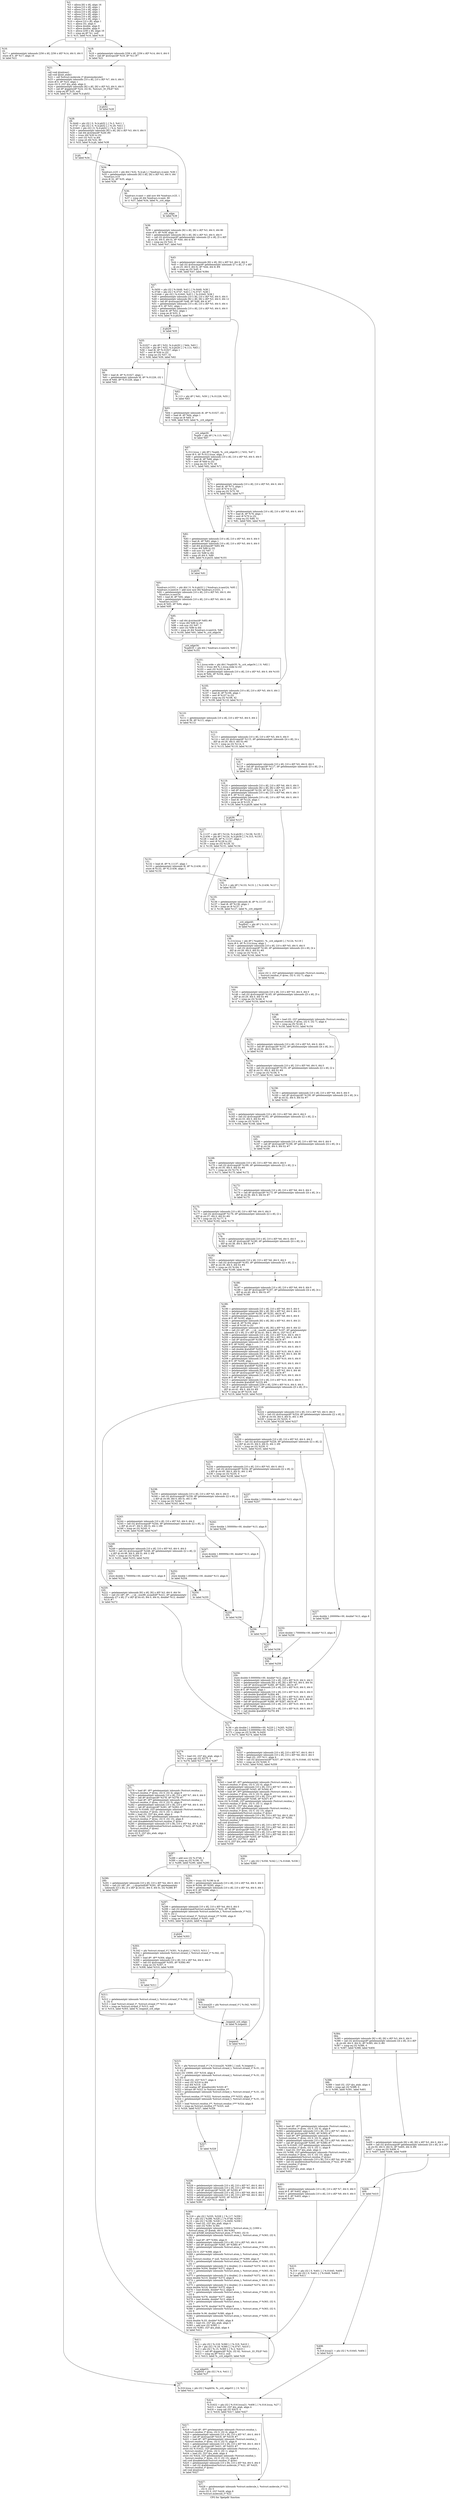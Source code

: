 digraph "CFG for 'fgetpdb' function" {
	label="CFG for 'fgetpdb' function";

	Node0x14af750 [shape=record,label="{%2:\l  %3 = alloca [82 x i8], align 16\l  %4 = alloca [10 x i8], align 1\l  %5 = alloca [10 x i8], align 1\l  %6 = alloca [10 x i8], align 1\l  %7 = alloca [10 x i8], align 1\l  %8 = alloca [10 x i8], align 1\l  %9 = alloca [10 x i8], align 1\l  %10 = alloca [10 x i8], align 1\l  %11 = alloca i32, align 4\l  %12 = alloca double, align 8\l  %13 = alloca double, align 8\l  %14 = alloca [256 x i8], align 16\l  %15 = icmp eq i8* %1, null\l  br i1 %15, label %16, label %18\l|{<s0>T|<s1>F}}"];
	Node0x14af750:s0 -> Node0x14af7d0;
	Node0x14af750:s1 -> Node0x14b98f0;
	Node0x14af7d0 [shape=record,label="{%16:\l16:                                               \l  %17 = getelementptr inbounds [256 x i8], [256 x i8]* %14, i64 0, i64 0\l  store i8 0, i8* %17, align 16\l  br label %21\l}"];
	Node0x14af7d0 -> Node0x14b9af0;
	Node0x14b98f0 [shape=record,label="{%18:\l18:                                               \l  %19 = getelementptr inbounds [256 x i8], [256 x i8]* %14, i64 0, i64 0\l  %20 = call i8* @strcpy(i8* %19, i8* %1) #7\l  br label %21\l}"];
	Node0x14b98f0 -> Node0x14b9af0;
	Node0x14b9af0 [shape=record,label="{%21:\l21:                                               \l  call void @initres()\l  call void @init_atab()\l  %22 = call %struct.molecule_t* @newmolecule()\l  %23 = getelementptr inbounds [10 x i8], [10 x i8]* %7, i64 0, i64 0\l  store i8 0, i8* %23, align 1\l  store i32 0, i32* @n_atab, align 4\l  %24 = getelementptr inbounds [82 x i8], [82 x i8]* %3, i64 0, i64 0\l  %25 = call i8* @ggets(i8* %24, i32 82, %struct._IO_FILE* %0)\l  %26 = icmp eq i8* %25, null\l  br i1 %26, label %27, label %.lr.ph52\l|{<s0>T|<s1>F}}"];
	Node0x14b9af0:s0 -> Node0x14afa50;
	Node0x14b9af0:s1 -> Node0x14afaa0;
	Node0x14afaa0 [shape=record,label="{.lr.ph52:                                         \l  br label %28\l}"];
	Node0x14afaa0 -> Node0x14afcf0;
	Node0x14afd40 [shape=record,label="{._crit_edge53:                                    \l  %split54 = phi i32 [ %.4, %411 ]\l  br label %27\l}"];
	Node0x14afd40 -> Node0x14afa50;
	Node0x14afa50 [shape=record,label="{%27:\l27:                                               \l  %.016.lcssa = phi i32 [ %split54, %._crit_edge53 ], [ 0, %21 ]\l  br label %414\l}"];
	Node0x14afa50 -> Node0x14b0070;
	Node0x14afcf0 [shape=record,label="{%28:\l28:                                               \l  %.0449 = phi i32 [ 0, %.lr.ph52 ], [ %.3, %411 ]\l  %.0747 = phi i32 [ 0, %.lr.ph52 ], [ %.29, %411 ]\l  %.01645 = phi i32 [ 0, %.lr.ph52 ], [ %.4, %411 ]\l  %29 = getelementptr inbounds [82 x i8], [82 x i8]* %3, i64 0, i64 0\l  %30 = call i64 @strlen(i8* %29) #8\l  %31 = trunc i64 %30 to i32\l  %32 = sext i32 %31 to i64\l  %33 = icmp slt i64 %32, 80\l  br i1 %33, label %.lr.ph, label %38\l|{<s0>T|<s1>F}}"];
	Node0x14afcf0:s0 -> Node0x14bc410;
	Node0x14afcf0:s1 -> Node0x14bc4c0;
	Node0x14bc410 [shape=record,label="{.lr.ph:                                           \l  br label %34\l}"];
	Node0x14bc410 -> Node0x14bc5a0;
	Node0x14bc5a0 [shape=record,label="{%34:\l34:                                               \l  %indvars.iv25 = phi i64 [ %32, %.lr.ph ], [ %indvars.iv.next, %36 ]\l  %35 = getelementptr inbounds [82 x i8], [82 x i8]* %3, i64 0, i64\l... %indvars.iv25\l  store i8 32, i8* %35, align 1\l  br label %36\l}"];
	Node0x14bc5a0 -> Node0x14bc6b0;
	Node0x14bc6b0 [shape=record,label="{%36:\l36:                                               \l  %indvars.iv.next = add nsw i64 %indvars.iv25, 1\l  %37 = icmp slt i64 %indvars.iv.next, 80\l  br i1 %37, label %34, label %._crit_edge\l|{<s0>T|<s1>F}}"];
	Node0x14bc6b0:s0 -> Node0x14bc5a0;
	Node0x14bc6b0:s1 -> Node0x14bca90;
	Node0x14bca90 [shape=record,label="{._crit_edge:                                      \l  br label %38\l}"];
	Node0x14bca90 -> Node0x14bc4c0;
	Node0x14bc4c0 [shape=record,label="{%38:\l38:                                               \l  %39 = getelementptr inbounds [82 x i8], [82 x i8]* %3, i64 0, i64 80\l  store i8 0, i8* %39, align 16\l  %40 = getelementptr inbounds [82 x i8], [82 x i8]* %3, i64 0, i64 0\l  %41 = call i32 @strncmp(i8* getelementptr inbounds ([5 x i8], [5 x i8]*\l... @.str.24, i64 0, i64 0), i8* %40, i64 4) #8\l  %42 = icmp eq i32 %41, 0\l  br i1 %42, label %47, label %43\l|{<s0>T|<s1>F}}"];
	Node0x14bc4c0:s0 -> Node0x14bd0d0;
	Node0x14bc4c0:s1 -> Node0x14bd120;
	Node0x14bd120 [shape=record,label="{%43:\l43:                                               \l  %44 = getelementptr inbounds [82 x i8], [82 x i8]* %3, i64 0, i64 0\l  %45 = call i32 @strncmp(i8* getelementptr inbounds ([7 x i8], [7 x i8]*\l... @.str.25, i64 0, i64 0), i8* %44, i64 6) #8\l  %46 = icmp eq i32 %45, 0\l  br i1 %46, label %47, label %384\l|{<s0>T|<s1>F}}"];
	Node0x14bd120:s0 -> Node0x14bd0d0;
	Node0x14bd120:s1 -> Node0x14bd530;
	Node0x14bd0d0 [shape=record,label="{%47:\l47:                                               \l  %.0450 = phi i32 [ %.0449, %43 ], [ %.0449, %38 ]\l  %.0748 = phi i32 [ %.0747, %43 ], [ %.0747, %38 ]\l  %.01646 = phi i32 [ %.01645, %43 ], [ %.01645, %38 ]\l  %48 = getelementptr inbounds [10 x i8], [10 x i8]* %5, i64 0, i64 0\l  %49 = getelementptr inbounds [82 x i8], [82 x i8]* %3, i64 0, i64 12\l  %50 = call i8* @strncpy(i8* %48, i8* %49, i64 4) #7\l  %51 = getelementptr inbounds [10 x i8], [10 x i8]* %5, i64 0, i64 4\l  store i8 0, i8* %51, align 1\l  %52 = getelementptr inbounds [10 x i8], [10 x i8]* %5, i64 0, i64 0\l  %53 = load i8, i8* %52, align 1\l  %54 = icmp ne i8 %53, 0\l  br i1 %54, label %.lr.ph29, label %67\l|{<s0>T|<s1>F}}"];
	Node0x14bd0d0:s0 -> Node0x14be000;
	Node0x14bd0d0:s1 -> Node0x14be0e0;
	Node0x14be000 [shape=record,label="{.lr.ph29:                                         \l  br label %55\l}"];
	Node0x14be000 -> Node0x14be1c0;
	Node0x14be1c0 [shape=record,label="{%55:\l55:                                               \l  %.01027 = phi i8* [ %52, %.lr.ph29 ], [ %64, %63 ]\l  %.01226 = phi i8* [ %52, %.lr.ph29 ], [ %.113, %63 ]\l  %56 = load i8, i8* %.01027, align 1\l  %57 = sext i8 %56 to i32\l  %58 = icmp ne i32 %57, 32\l  br i1 %58, label %59, label %62\l|{<s0>T|<s1>F}}"];
	Node0x14be1c0:s0 -> Node0x14be640;
	Node0x14be1c0:s1 -> Node0x14be6d0;
	Node0x14be640 [shape=record,label="{%59:\l59:                                               \l  %60 = load i8, i8* %.01027, align 1\l  %61 = getelementptr inbounds i8, i8* %.01226, i32 1\l  store i8 %60, i8* %.01226, align 1\l  br label %62\l}"];
	Node0x14be640 -> Node0x14be6d0;
	Node0x14be6d0 [shape=record,label="{%62:\l62:                                               \l  %.113 = phi i8* [ %61, %59 ], [ %.01226, %55 ]\l  br label %63\l}"];
	Node0x14be6d0 -> Node0x14be240;
	Node0x14be240 [shape=record,label="{%63:\l63:                                               \l  %64 = getelementptr inbounds i8, i8* %.01027, i32 1\l  %65 = load i8, i8* %64, align 1\l  %66 = icmp ne i8 %65, 0\l  br i1 %66, label %55, label %._crit_edge30\l|{<s0>T|<s1>F}}"];
	Node0x14be240:s0 -> Node0x14be1c0;
	Node0x14be240:s1 -> Node0x14beba0;
	Node0x14beba0 [shape=record,label="{._crit_edge30:                                    \l  %split = phi i8* [ %.113, %63 ]\l  br label %67\l}"];
	Node0x14beba0 -> Node0x14be0e0;
	Node0x14be0e0 [shape=record,label="{%67:\l67:                                               \l  %.012.lcssa = phi i8* [ %split, %._crit_edge30 ], [ %52, %47 ]\l  store i8 0, i8* %.012.lcssa, align 1\l  %68 = getelementptr inbounds [10 x i8], [10 x i8]* %5, i64 0, i64 0\l  %69 = load i8, i8* %68, align 1\l  %70 = sext i8 %69 to i32\l  %71 = icmp eq i32 %70, 49\l  br i1 %71, label %82, label %72\l|{<s0>T|<s1>F}}"];
	Node0x14be0e0:s0 -> Node0x14bf0a0;
	Node0x14be0e0:s1 -> Node0x14bf0f0;
	Node0x14bf0f0 [shape=record,label="{%72:\l72:                                               \l  %73 = getelementptr inbounds [10 x i8], [10 x i8]* %5, i64 0, i64 0\l  %74 = load i8, i8* %73, align 1\l  %75 = sext i8 %74 to i32\l  %76 = icmp eq i32 %75, 50\l  br i1 %76, label %82, label %77\l|{<s0>T|<s1>F}}"];
	Node0x14bf0f0:s0 -> Node0x14bf0a0;
	Node0x14bf0f0:s1 -> Node0x14bf3d0;
	Node0x14bf3d0 [shape=record,label="{%77:\l77:                                               \l  %78 = getelementptr inbounds [10 x i8], [10 x i8]* %5, i64 0, i64 0\l  %79 = load i8, i8* %78, align 1\l  %80 = sext i8 %79 to i32\l  %81 = icmp eq i32 %80, 51\l  br i1 %81, label %82, label %105\l|{<s0>T|<s1>F}}"];
	Node0x14bf3d0:s0 -> Node0x14bf0a0;
	Node0x14bf3d0:s1 -> Node0x14bf6b0;
	Node0x14bf0a0 [shape=record,label="{%82:\l82:                                               \l  %83 = getelementptr inbounds [10 x i8], [10 x i8]* %5, i64 0, i64 0\l  %84 = load i8, i8* %83, align 1\l  %85 = getelementptr inbounds [10 x i8], [10 x i8]* %5, i64 0, i64 0\l  %86 = call i64 @strlen(i8* %85) #8\l  %87 = trunc i64 %86 to i32\l  %88 = sub nsw i32 %87, 1\l  %89 = sext i32 %88 to i64\l  %90 = icmp slt i64 0, %89\l  br i1 %90, label %.lr.ph33, label %101\l|{<s0>T|<s1>F}}"];
	Node0x14bf0a0:s0 -> Node0x14bfbe0;
	Node0x14bf0a0:s1 -> Node0x14bfcc0;
	Node0x14bfbe0 [shape=record,label="{.lr.ph33:                                         \l  br label %91\l}"];
	Node0x14bfbe0 -> Node0x14bfda0;
	Node0x14bfda0 [shape=record,label="{%91:\l91:                                               \l  %indvars.iv2331 = phi i64 [ 0, %.lr.ph33 ], [ %indvars.iv.next24, %95 ]\l  %indvars.iv.next24 = add nuw nsw i64 %indvars.iv2331, 1\l  %92 = getelementptr inbounds [10 x i8], [10 x i8]* %5, i64 0, i64\l... %indvars.iv.next24\l  %93 = load i8, i8* %92, align 1\l  %94 = getelementptr inbounds [10 x i8], [10 x i8]* %5, i64 0, i64\l... %indvars.iv2331\l  store i8 %93, i8* %94, align 1\l  br label %95\l}"];
	Node0x14bfda0 -> Node0x14bfee0;
	Node0x14bfee0 [shape=record,label="{%95:\l95:                                               \l  %96 = call i64 @strlen(i8* %85) #8\l  %97 = trunc i64 %96 to i32\l  %98 = sub nsw i32 %97, 1\l  %99 = sext i32 %98 to i64\l  %100 = icmp slt i64 %indvars.iv.next24, %99\l  br i1 %100, label %91, label %._crit_edge34\l|{<s0>T|<s1>F}}"];
	Node0x14bfee0:s0 -> Node0x14bfda0;
	Node0x14bfee0:s1 -> Node0x14c0550;
	Node0x14c0550 [shape=record,label="{._crit_edge34:                                    \l  %split35 = phi i64 [ %indvars.iv.next24, %95 ]\l  br label %101\l}"];
	Node0x14c0550 -> Node0x14bfcc0;
	Node0x14bfcc0 [shape=record,label="{%101:\l101:                                              \l  %.1.lcssa.wide = phi i64 [ %split35, %._crit_edge34 ], [ 0, %82 ]\l  %102 = trunc i64 %.1.lcssa.wide to i32\l  %103 = sext i32 %102 to i64\l  %104 = getelementptr inbounds [10 x i8], [10 x i8]* %5, i64 0, i64 %103\l  store i8 %84, i8* %104, align 1\l  br label %105\l}"];
	Node0x14bfcc0 -> Node0x14bf6b0;
	Node0x14bf6b0 [shape=record,label="{%105:\l105:                                              \l  %106 = getelementptr inbounds [10 x i8], [10 x i8]* %5, i64 0, i64 2\l  %107 = load i8, i8* %106, align 1\l  %108 = sext i8 %107 to i32\l  %109 = icmp eq i32 %108, 42\l  br i1 %109, label %110, label %112\l|{<s0>T|<s1>F}}"];
	Node0x14bf6b0:s0 -> Node0x14c0f10;
	Node0x14bf6b0:s1 -> Node0x14c0f60;
	Node0x14c0f10 [shape=record,label="{%110:\l110:                                              \l  %111 = getelementptr inbounds [10 x i8], [10 x i8]* %5, i64 0, i64 2\l  store i8 39, i8* %111, align 1\l  br label %112\l}"];
	Node0x14c0f10 -> Node0x14c0f60;
	Node0x14c0f60 [shape=record,label="{%112:\l112:                                              \l  %113 = getelementptr inbounds [10 x i8], [10 x i8]* %5, i64 0, i64 0\l  %114 = call i32 @strcmp(i8* %113, i8* getelementptr inbounds ([4 x i8], [4 x\l... i8]* @.str.26, i64 0, i64 0)) #8\l  %115 = icmp ne i32 %114, 0\l  br i1 %115, label %119, label %116\l|{<s0>T|<s1>F}}"];
	Node0x14c0f60:s0 -> Node0x14c14d0;
	Node0x14c0f60:s1 -> Node0x14c1520;
	Node0x14c1520 [shape=record,label="{%116:\l116:                                              \l  %117 = getelementptr inbounds [10 x i8], [10 x i8]* %5, i64 0, i64 0\l  %118 = call i8* @strcpy(i8* %117, i8* getelementptr inbounds ([3 x i8], [3 x\l... i8]* @.str.27, i64 0, i64 0)) #7\l  br label %119\l}"];
	Node0x14c1520 -> Node0x14c14d0;
	Node0x14c14d0 [shape=record,label="{%119:\l119:                                              \l  %120 = getelementptr inbounds [10 x i8], [10 x i8]* %6, i64 0, i64 0\l  %121 = getelementptr inbounds [82 x i8], [82 x i8]* %3, i64 0, i64 17\l  %122 = call i8* @strncpy(i8* %120, i8* %121, i64 3) #7\l  %123 = getelementptr inbounds [10 x i8], [10 x i8]* %6, i64 0, i64 3\l  store i8 0, i8* %123, align 1\l  %124 = getelementptr inbounds [10 x i8], [10 x i8]* %6, i64 0, i64 0\l  %125 = load i8, i8* %124, align 1\l  %126 = icmp ne i8 %125, 0\l  br i1 %126, label %.lr.ph39, label %139\l|{<s0>T|<s1>F}}"];
	Node0x14c14d0:s0 -> Node0x14c1e10;
	Node0x14c14d0:s1 -> Node0x14c1ec0;
	Node0x14c1e10 [shape=record,label="{.lr.ph39:                                         \l  br label %127\l}"];
	Node0x14c1e10 -> Node0x14c1fa0;
	Node0x14c1fa0 [shape=record,label="{%127:\l127:                                              \l  %.11137 = phi i8* [ %124, %.lr.ph39 ], [ %136, %135 ]\l  %.21436 = phi i8* [ %124, %.lr.ph39 ], [ %.315, %135 ]\l  %128 = load i8, i8* %.11137, align 1\l  %129 = sext i8 %128 to i32\l  %130 = icmp ne i32 %129, 32\l  br i1 %130, label %131, label %134\l|{<s0>T|<s1>F}}"];
	Node0x14c1fa0:s0 -> Node0x14c2ba0;
	Node0x14c1fa0:s1 -> Node0x14c2bf0;
	Node0x14c2ba0 [shape=record,label="{%131:\l131:                                              \l  %132 = load i8, i8* %.11137, align 1\l  %133 = getelementptr inbounds i8, i8* %.21436, i32 1\l  store i8 %132, i8* %.21436, align 1\l  br label %134\l}"];
	Node0x14c2ba0 -> Node0x14c2bf0;
	Node0x14c2bf0 [shape=record,label="{%134:\l134:                                              \l  %.315 = phi i8* [ %133, %131 ], [ %.21436, %127 ]\l  br label %135\l}"];
	Node0x14c2bf0 -> Node0x14c2020;
	Node0x14c2020 [shape=record,label="{%135:\l135:                                              \l  %136 = getelementptr inbounds i8, i8* %.11137, i32 1\l  %137 = load i8, i8* %136, align 1\l  %138 = icmp ne i8 %137, 0\l  br i1 %138, label %127, label %._crit_edge40\l|{<s0>T|<s1>F}}"];
	Node0x14c2020:s0 -> Node0x14c1fa0;
	Node0x14c2020:s1 -> Node0x14c3080;
	Node0x14c3080 [shape=record,label="{._crit_edge40:                                    \l  %split41 = phi i8* [ %.315, %135 ]\l  br label %139\l}"];
	Node0x14c3080 -> Node0x14c1ec0;
	Node0x14c1ec0 [shape=record,label="{%139:\l139:                                              \l  %.214.lcssa = phi i8* [ %split41, %._crit_edge40 ], [ %124, %119 ]\l  store i8 0, i8* %.214.lcssa, align 1\l  %140 = getelementptr inbounds [10 x i8], [10 x i8]* %5, i64 0, i64 0\l  %141 = call i32 @strcmp(i8* %140, i8* getelementptr inbounds ([4 x i8], [4 x\l... i8]* @.str.28, i64 0, i64 0)) #8\l  %142 = icmp ne i32 %141, 0\l  br i1 %142, label %144, label %143\l|{<s0>T|<s1>F}}"];
	Node0x14c1ec0:s0 -> Node0x14c3660;
	Node0x14c1ec0:s1 -> Node0x14c36b0;
	Node0x14c36b0 [shape=record,label="{%143:\l143:                                              \l  store i32 2, i32* getelementptr inbounds (%struct.residue_t,\l... %struct.residue_t* @res, i32 0, i32 7), align 4\l  br label %144\l}"];
	Node0x14c36b0 -> Node0x14c3660;
	Node0x14c3660 [shape=record,label="{%144:\l144:                                              \l  %145 = getelementptr inbounds [10 x i8], [10 x i8]* %5, i64 0, i64 0\l  %146 = call i32 @strcmp(i8* %145, i8* getelementptr inbounds ([5 x i8], [5 x\l... i8]* @.str.29, i64 0, i64 0)) #8\l  %147 = icmp ne i32 %146, 0\l  br i1 %147, label %154, label %148\l|{<s0>T|<s1>F}}"];
	Node0x14c3660:s0 -> Node0x14c3bf0;
	Node0x14c3660:s1 -> Node0x14c3c40;
	Node0x14c3c40 [shape=record,label="{%148:\l148:                                              \l  %149 = load i32, i32* getelementptr inbounds (%struct.residue_t,\l... %struct.residue_t* @res, i32 0, i32 7), align 4\l  %150 = icmp eq i32 %149, 2\l  br i1 %150, label %151, label %154\l|{<s0>T|<s1>F}}"];
	Node0x14c3c40:s0 -> Node0x14c3df0;
	Node0x14c3c40:s1 -> Node0x14c3bf0;
	Node0x14c3df0 [shape=record,label="{%151:\l151:                                              \l  %152 = getelementptr inbounds [10 x i8], [10 x i8]* %5, i64 0, i64 0\l  %153 = call i8* @strcpy(i8* %152, i8* getelementptr inbounds ([4 x i8], [4 x\l... i8]* @.str.30, i64 0, i64 0)) #7\l  br label %154\l}"];
	Node0x14c3df0 -> Node0x14c3bf0;
	Node0x14c3bf0 [shape=record,label="{%154:\l154:                                              \l  %155 = getelementptr inbounds [10 x i8], [10 x i8]* %6, i64 0, i64 0\l  %156 = call i32 @strcmp(i8* %155, i8* getelementptr inbounds ([2 x i8], [2 x\l... i8]* @.str.31, i64 0, i64 0)) #8\l  %157 = icmp ne i32 %156, 0\l  br i1 %157, label %161, label %158\l|{<s0>T|<s1>F}}"];
	Node0x14c3bf0:s0 -> Node0x14c4400;
	Node0x14c3bf0:s1 -> Node0x14c4450;
	Node0x14c4450 [shape=record,label="{%158:\l158:                                              \l  %159 = getelementptr inbounds [10 x i8], [10 x i8]* %6, i64 0, i64 0\l  %160 = call i8* @strcpy(i8* %159, i8* getelementptr inbounds ([4 x i8], [4 x\l... i8]* @.str.32, i64 0, i64 0)) #7\l  br label %161\l}"];
	Node0x14c4450 -> Node0x14c4400;
	Node0x14c4400 [shape=record,label="{%161:\l161:                                              \l  %162 = getelementptr inbounds [10 x i8], [10 x i8]* %6, i64 0, i64 0\l  %163 = call i32 @strcmp(i8* %162, i8* getelementptr inbounds ([2 x i8], [2 x\l... i8]* @.str.33, i64 0, i64 0)) #8\l  %164 = icmp ne i32 %163, 0\l  br i1 %164, label %168, label %165\l|{<s0>T|<s1>F}}"];
	Node0x14c4400:s0 -> Node0x14c4a60;
	Node0x14c4400:s1 -> Node0x14c4ab0;
	Node0x14c4ab0 [shape=record,label="{%165:\l165:                                              \l  %166 = getelementptr inbounds [10 x i8], [10 x i8]* %6, i64 0, i64 0\l  %167 = call i8* @strcpy(i8* %166, i8* getelementptr inbounds ([4 x i8], [4 x\l... i8]* @.str.34, i64 0, i64 0)) #7\l  br label %168\l}"];
	Node0x14c4ab0 -> Node0x14c4a60;
	Node0x14c4a60 [shape=record,label="{%168:\l168:                                              \l  %169 = getelementptr inbounds [10 x i8], [10 x i8]* %6, i64 0, i64 0\l  %170 = call i32 @strcmp(i8* %169, i8* getelementptr inbounds ([2 x i8], [2 x\l... i8]* @.str.35, i64 0, i64 0)) #8\l  %171 = icmp ne i32 %170, 0\l  br i1 %171, label %175, label %172\l|{<s0>T|<s1>F}}"];
	Node0x14c4a60:s0 -> Node0x14c50c0;
	Node0x14c4a60:s1 -> Node0x14c5110;
	Node0x14c5110 [shape=record,label="{%172:\l172:                                              \l  %173 = getelementptr inbounds [10 x i8], [10 x i8]* %6, i64 0, i64 0\l  %174 = call i8* @strcpy(i8* %173, i8* getelementptr inbounds ([4 x i8], [4 x\l... i8]* @.str.36, i64 0, i64 0)) #7\l  br label %175\l}"];
	Node0x14c5110 -> Node0x14c50c0;
	Node0x14c50c0 [shape=record,label="{%175:\l175:                                              \l  %176 = getelementptr inbounds [10 x i8], [10 x i8]* %6, i64 0, i64 0\l  %177 = call i32 @strcmp(i8* %176, i8* getelementptr inbounds ([2 x i8], [2 x\l... i8]* @.str.37, i64 0, i64 0)) #8\l  %178 = icmp ne i32 %177, 0\l  br i1 %178, label %182, label %179\l|{<s0>T|<s1>F}}"];
	Node0x14c50c0:s0 -> Node0x14c5720;
	Node0x14c50c0:s1 -> Node0x14c5770;
	Node0x14c5770 [shape=record,label="{%179:\l179:                                              \l  %180 = getelementptr inbounds [10 x i8], [10 x i8]* %6, i64 0, i64 0\l  %181 = call i8* @strcpy(i8* %180, i8* getelementptr inbounds ([4 x i8], [4 x\l... i8]* @.str.38, i64 0, i64 0)) #7\l  br label %182\l}"];
	Node0x14c5770 -> Node0x14c5720;
	Node0x14c5720 [shape=record,label="{%182:\l182:                                              \l  %183 = getelementptr inbounds [10 x i8], [10 x i8]* %6, i64 0, i64 0\l  %184 = call i32 @strcmp(i8* %183, i8* getelementptr inbounds ([2 x i8], [2 x\l... i8]* @.str.39, i64 0, i64 0)) #8\l  %185 = icmp ne i32 %184, 0\l  br i1 %185, label %189, label %186\l|{<s0>T|<s1>F}}"];
	Node0x14c5720:s0 -> Node0x14c5d80;
	Node0x14c5720:s1 -> Node0x14c5dd0;
	Node0x14c5dd0 [shape=record,label="{%186:\l186:                                              \l  %187 = getelementptr inbounds [10 x i8], [10 x i8]* %6, i64 0, i64 0\l  %188 = call i8* @strcpy(i8* %187, i8* getelementptr inbounds ([4 x i8], [4 x\l... i8]* @.str.40, i64 0, i64 0)) #7\l  br label %189\l}"];
	Node0x14c5dd0 -> Node0x14c5d80;
	Node0x14c5d80 [shape=record,label="{%189:\l189:                                              \l  %190 = getelementptr inbounds [10 x i8], [10 x i8]* %8, i64 0, i64 0\l  %191 = getelementptr inbounds [82 x i8], [82 x i8]* %3, i64 0, i64 21\l  %192 = call i8* @strncpy(i8* %190, i8* %191, i64 6) #7\l  %193 = getelementptr inbounds [10 x i8], [10 x i8]* %8, i64 0, i64 6\l  store i8 0, i8* %193, align 1\l  %194 = getelementptr inbounds [82 x i8], [82 x i8]* %3, i64 0, i64 21\l  %195 = load i8, i8* %194, align 1\l  %196 = sext i8 %195 to i32\l  %197 = getelementptr inbounds [82 x i8], [82 x i8]* %3, i64 0, i64 22\l  %198 = call i32 (i8*, i8*, ...) @__isoc99_sscanf(i8* %197, i8* getelementptr\l... inbounds ([3 x i8], [3 x i8]* @.str.41, i64 0, i64 0), i32* %11) #7\l  %199 = getelementptr inbounds [10 x i8], [10 x i8]* %10, i64 0, i64 0\l  %200 = getelementptr inbounds [82 x i8], [82 x i8]* %3, i64 0, i64 30\l  %201 = call i8* @strncpy(i8* %199, i8* %200, i64 8) #7\l  %202 = getelementptr inbounds [10 x i8], [10 x i8]* %10, i64 0, i64 8\l  store i8 0, i8* %202, align 1\l  %203 = getelementptr inbounds [10 x i8], [10 x i8]* %10, i64 0, i64 0\l  %204 = call double @atof(i8* %203) #8\l  %205 = getelementptr inbounds [10 x i8], [10 x i8]* %10, i64 0, i64 0\l  %206 = getelementptr inbounds [82 x i8], [82 x i8]* %3, i64 0, i64 38\l  %207 = call i8* @strncpy(i8* %205, i8* %206, i64 8) #7\l  %208 = getelementptr inbounds [10 x i8], [10 x i8]* %10, i64 0, i64 8\l  store i8 0, i8* %208, align 1\l  %209 = getelementptr inbounds [10 x i8], [10 x i8]* %10, i64 0, i64 0\l  %210 = call double @atof(i8* %209) #8\l  %211 = getelementptr inbounds [10 x i8], [10 x i8]* %10, i64 0, i64 0\l  %212 = getelementptr inbounds [82 x i8], [82 x i8]* %3, i64 0, i64 46\l  %213 = call i8* @strncpy(i8* %211, i8* %212, i64 8) #7\l  %214 = getelementptr inbounds [10 x i8], [10 x i8]* %10, i64 0, i64 8\l  store i8 0, i8* %214, align 1\l  %215 = getelementptr inbounds [10 x i8], [10 x i8]* %10, i64 0, i64 0\l  %216 = call double @atof(i8* %215) #8\l  %217 = getelementptr inbounds [256 x i8], [256 x i8]* %14, i64 0, i64 0\l  %218 = call i8* @strstr(i8* %217, i8* getelementptr inbounds ([5 x i8], [5 x\l... i8]* @.str.42, i64 0, i64 0)) #8\l  %219 = icmp ne i8* %218, null\l  br i1 %219, label %220, label %223\l|{<s0>T|<s1>F}}"];
	Node0x14c5d80:s0 -> Node0x14c7f00;
	Node0x14c5d80:s1 -> Node0x14c7f50;
	Node0x14c7f00 [shape=record,label="{%220:\l220:                                              \l  %221 = getelementptr inbounds [82 x i8], [82 x i8]* %3, i64 0, i64 54\l  %222 = call i32 (i8*, i8*, ...) @__isoc99_sscanf(i8* %221, i8* getelementptr\l... inbounds ([7 x i8], [7 x i8]* @.str.43, i64 0, i64 0), double* %12, double*\l... %13) #7\l  br label %272\l}"];
	Node0x14c7f00 -> Node0x14c82f0;
	Node0x14c7f50 [shape=record,label="{%223:\l223:                                              \l  %224 = getelementptr inbounds [10 x i8], [10 x i8]* %5, i64 0, i64 0\l  %225 = call i32 @strncmp(i8* %224, i8* getelementptr inbounds ([2 x i8], [2\l... x i8]* @.str.44, i64 0, i64 0), i64 1) #8\l  %226 = icmp ne i32 %225, 0\l  br i1 %226, label %228, label %227\l|{<s0>T|<s1>F}}"];
	Node0x14c7f50:s0 -> Node0x14c8670;
	Node0x14c7f50:s1 -> Node0x14c86c0;
	Node0x14c86c0 [shape=record,label="{%227:\l227:                                              \l  store double 1.200000e+00, double* %13, align 8\l  br label %259\l}"];
	Node0x14c86c0 -> Node0x14c9230;
	Node0x14c8670 [shape=record,label="{%228:\l228:                                              \l  %229 = getelementptr inbounds [10 x i8], [10 x i8]* %5, i64 0, i64 0\l  %230 = call i32 @strncmp(i8* %229, i8* getelementptr inbounds ([2 x i8], [2\l... x i8]* @.str.33, i64 0, i64 0), i64 1) #8\l  %231 = icmp ne i32 %230, 0\l  br i1 %231, label %233, label %232\l|{<s0>T|<s1>F}}"];
	Node0x14c8670:s0 -> Node0x14c9510;
	Node0x14c8670:s1 -> Node0x14c9560;
	Node0x14c9560 [shape=record,label="{%232:\l232:                                              \l  store double 1.700000e+00, double* %13, align 8\l  br label %258\l}"];
	Node0x14c9560 -> Node0x14c96c0;
	Node0x14c9510 [shape=record,label="{%233:\l233:                                              \l  %234 = getelementptr inbounds [10 x i8], [10 x i8]* %5, i64 0, i64 0\l  %235 = call i32 @strncmp(i8* %234, i8* getelementptr inbounds ([2 x i8], [2\l... x i8]* @.str.45, i64 0, i64 0), i64 1) #8\l  %236 = icmp ne i32 %235, 0\l  br i1 %236, label %238, label %237\l|{<s0>T|<s1>F}}"];
	Node0x14c9510:s0 -> Node0x14c9a60;
	Node0x14c9510:s1 -> Node0x14c9ab0;
	Node0x14c9ab0 [shape=record,label="{%237:\l237:                                              \l  store double 1.550000e+00, double* %13, align 8\l  br label %257\l}"];
	Node0x14c9ab0 -> Node0x14c9c50;
	Node0x14c9a60 [shape=record,label="{%238:\l238:                                              \l  %239 = getelementptr inbounds [10 x i8], [10 x i8]* %5, i64 0, i64 0\l  %240 = call i32 @strncmp(i8* %239, i8* getelementptr inbounds ([2 x i8], [2\l... x i8]* @.str.46, i64 0, i64 0), i64 1) #8\l  %241 = icmp ne i32 %240, 0\l  br i1 %241, label %243, label %242\l|{<s0>T|<s1>F}}"];
	Node0x14c9a60:s0 -> Node0x14c9ff0;
	Node0x14c9a60:s1 -> Node0x14ca040;
	Node0x14ca040 [shape=record,label="{%242:\l242:                                              \l  store double 1.500000e+00, double* %13, align 8\l  br label %256\l}"];
	Node0x14ca040 -> Node0x14ca1e0;
	Node0x14c9ff0 [shape=record,label="{%243:\l243:                                              \l  %244 = getelementptr inbounds [10 x i8], [10 x i8]* %5, i64 0, i64 0\l  %245 = call i32 @strncmp(i8* %244, i8* getelementptr inbounds ([2 x i8], [2\l... x i8]* @.str.47, i64 0, i64 0), i64 1) #8\l  %246 = icmp ne i32 %245, 0\l  br i1 %246, label %248, label %247\l|{<s0>T|<s1>F}}"];
	Node0x14c9ff0:s0 -> Node0x14ca580;
	Node0x14c9ff0:s1 -> Node0x14ca5d0;
	Node0x14ca5d0 [shape=record,label="{%247:\l247:                                              \l  store double 1.800000e+00, double* %13, align 8\l  br label %255\l}"];
	Node0x14ca5d0 -> Node0x14ca770;
	Node0x14ca580 [shape=record,label="{%248:\l248:                                              \l  %249 = getelementptr inbounds [10 x i8], [10 x i8]* %5, i64 0, i64 0\l  %250 = call i32 @strncmp(i8* %249, i8* getelementptr inbounds ([2 x i8], [2\l... x i8]* @.str.48, i64 0, i64 0), i64 1) #8\l  %251 = icmp ne i32 %250, 0\l  br i1 %251, label %253, label %252\l|{<s0>T|<s1>F}}"];
	Node0x14ca580:s0 -> Node0x14cab10;
	Node0x14ca580:s1 -> Node0x14cab60;
	Node0x14cab60 [shape=record,label="{%252:\l252:                                              \l  store double 1.850000e+00, double* %13, align 8\l  br label %254\l}"];
	Node0x14cab60 -> Node0x14cad00;
	Node0x14cab10 [shape=record,label="{%253:\l253:                                              \l  store double 1.700000e+00, double* %13, align 8\l  br label %254\l}"];
	Node0x14cab10 -> Node0x14cad00;
	Node0x14cad00 [shape=record,label="{%254:\l254:                                              \l  br label %255\l}"];
	Node0x14cad00 -> Node0x14ca770;
	Node0x14ca770 [shape=record,label="{%255:\l255:                                              \l  br label %256\l}"];
	Node0x14ca770 -> Node0x14ca1e0;
	Node0x14ca1e0 [shape=record,label="{%256:\l256:                                              \l  br label %257\l}"];
	Node0x14ca1e0 -> Node0x14c9c50;
	Node0x14c9c50 [shape=record,label="{%257:\l257:                                              \l  br label %258\l}"];
	Node0x14c9c50 -> Node0x14c96c0;
	Node0x14c96c0 [shape=record,label="{%258:\l258:                                              \l  br label %259\l}"];
	Node0x14c96c0 -> Node0x14c9230;
	Node0x14c9230 [shape=record,label="{%259:\l259:                                              \l  store double 0.000000e+00, double* %12, align 8\l  %260 = getelementptr inbounds [10 x i8], [10 x i8]* %10, i64 0, i64 0\l  %261 = getelementptr inbounds [82 x i8], [82 x i8]* %3, i64 0, i64 54\l  %262 = call i8* @strncpy(i8* %260, i8* %261, i64 6) #7\l  %263 = getelementptr inbounds [10 x i8], [10 x i8]* %10, i64 0, i64 6\l  store i8 0, i8* %263, align 1\l  %264 = getelementptr inbounds [10 x i8], [10 x i8]* %10, i64 0, i64 0\l  %265 = call double @atof(i8* %264) #8\l  %266 = getelementptr inbounds [10 x i8], [10 x i8]* %10, i64 0, i64 0\l  %267 = getelementptr inbounds [82 x i8], [82 x i8]* %3, i64 0, i64 60\l  %268 = call i8* @strncpy(i8* %266, i8* %267, i64 6) #7\l  %269 = getelementptr inbounds [10 x i8], [10 x i8]* %10, i64 0, i64 6\l  store i8 0, i8* %269, align 1\l  %270 = getelementptr inbounds [10 x i8], [10 x i8]* %10, i64 0, i64 0\l  %271 = call double @atof(i8* %270) #8\l  br label %272\l}"];
	Node0x14c9230 -> Node0x14c82f0;
	Node0x14c82f0 [shape=record,label="{%272:\l272:                                              \l  %.06 = phi double [ 1.000000e+00, %220 ], [ %265, %259 ]\l  %.03 = phi double [ 0.000000e+00, %220 ], [ %271, %259 ]\l  %273 = icmp ne i32 %196, %.0450\l  br i1 %273, label %274, label %336\l|{<s0>T|<s1>F}}"];
	Node0x14c82f0:s0 -> Node0x14cc590;
	Node0x14c82f0:s1 -> Node0x14cc5e0;
	Node0x14cc590 [shape=record,label="{%274:\l274:                                              \l  %275 = load i32, i32* @n_atab, align 4\l  %276 = icmp sgt i32 %275, 0\l  br i1 %276, label %277, label %287\l|{<s0>T|<s1>F}}"];
	Node0x14cc590:s0 -> Node0x14cc790;
	Node0x14cc590:s1 -> Node0x14cc7e0;
	Node0x14cc790 [shape=record,label="{%277:\l277:                                              \l  %278 = load i8*, i8** getelementptr inbounds (%struct.residue_t,\l... %struct.residue_t* @res, i32 0, i32 4), align 8\l  %279 = getelementptr inbounds [10 x i8], [10 x i8]* %7, i64 0, i64 0\l  %280 = call i8* @strcpy(i8* %278, i8* %279) #7\l  %281 = load i8*, i8** getelementptr inbounds (%struct.residue_t,\l... %struct.residue_t* @res, i32 0, i32 5), align 8\l  %282 = getelementptr inbounds [10 x i8], [10 x i8]* %9, i64 0, i64 0\l  %283 = call i8* @strcpy(i8* %281, i8* %282) #7\l  store i32 %.01646, i32* getelementptr inbounds (%struct.residue_t,\l... %struct.residue_t* @res, i32 0, i32 1), align 8\l  %284 = load i32, i32* @n_atab, align 4\l  store i32 %284, i32* getelementptr inbounds (%struct.residue_t,\l... %struct.residue_t* @res, i32 0, i32 15), align 8\l  call void @makebonds(%struct.residue_t* @res)\l  %285 = getelementptr inbounds [10 x i8], [10 x i8]* %4, i64 0, i64 0\l  %286 = call i32 @addresidue(%struct.molecule_t* %22, i8* %285,\l... %struct.residue_t* @res)\l  call void @initres()\l  store i32 0, i32* @n_atab, align 4\l  br label %287\l}"];
	Node0x14cc790 -> Node0x14cc7e0;
	Node0x14cc7e0 [shape=record,label="{%287:\l287:                                              \l  %288 = add nsw i32 %.0748, 1\l  %289 = icmp eq i32 %196, 32\l  br i1 %289, label %290, label %293\l|{<s0>T|<s1>F}}"];
	Node0x14cc7e0:s0 -> Node0x14cd870;
	Node0x14cc7e0:s1 -> Node0x14cd8c0;
	Node0x14cd870 [shape=record,label="{%290:\l290:                                              \l  %291 = getelementptr inbounds [10 x i8], [10 x i8]* %4, i64 0, i64 0\l  %292 = call i32 (i8*, i8*, ...) @sprintf(i8* %291, i8* getelementptr\l... inbounds ([3 x i8], [3 x i8]* @.str.41, i64 0, i64 0), i32 %288) #7\l  br label %297\l}"];
	Node0x14cd870 -> Node0x14cdc80;
	Node0x14cd8c0 [shape=record,label="{%293:\l293:                                              \l  %294 = trunc i32 %196 to i8\l  %295 = getelementptr inbounds [10 x i8], [10 x i8]* %4, i64 0, i64 0\l  store i8 %294, i8* %295, align 1\l  %296 = getelementptr inbounds [10 x i8], [10 x i8]* %4, i64 0, i64 1\l  store i8 0, i8* %296, align 1\l  br label %297\l}"];
	Node0x14cd8c0 -> Node0x14cdc80;
	Node0x14cdc80 [shape=record,label="{%297:\l297:                                              \l  %298 = getelementptr inbounds [10 x i8], [10 x i8]* %4, i64 0, i64 0\l  %299 = call i32 @addstrand(%struct.molecule_t* %22, i8* %298)\l  %300 = getelementptr inbounds %struct.molecule_t, %struct.molecule_t* %22,\l... i32 0, i32 2\l  %301 = load %struct.strand_t*, %struct.strand_t** %300, align 8\l  %302 = icmp ne %struct.strand_t* %301, null\l  br i1 %302, label %.lr.ph44, label %.loopexit\l|{<s0>T|<s1>F}}"];
	Node0x14cdc80:s0 -> Node0x14ce4a0;
	Node0x14cdc80:s1 -> Node0x14ce580;
	Node0x14ce4a0 [shape=record,label="{.lr.ph44:                                         \l  br label %303\l}"];
	Node0x14ce4a0 -> Node0x14ce6f0;
	Node0x14ce6f0 [shape=record,label="{%303:\l303:                                              \l  %.042 = phi %struct.strand_t* [ %301, %.lr.ph44 ], [ %313, %311 ]\l  %304 = getelementptr inbounds %struct.strand_t, %struct.strand_t* %.042, i32\l... 0, i32 0\l  %305 = load i8*, i8** %304, align 8\l  %306 = getelementptr inbounds [10 x i8], [10 x i8]* %4, i64 0, i64 0\l  %307 = call i32 @strcmp(i8* %305, i8* %306) #8\l  %308 = icmp ne i32 %307, 0\l  br i1 %308, label %310, label %309\l|{<s0>T|<s1>F}}"];
	Node0x14ce6f0:s0 -> Node0x14cebc0;
	Node0x14ce6f0:s1 -> Node0x14cec10;
	Node0x14cec10 [shape=record,label="{%309:\l309:                                              \l  %.0.lcssa20 = phi %struct.strand_t* [ %.042, %303 ]\l  br label %315\l}"];
	Node0x14cec10 -> Node0x14ceda0;
	Node0x14cebc0 [shape=record,label="{%310:\l310:                                              \l  br label %311\l}"];
	Node0x14cebc0 -> Node0x14ce770;
	Node0x14ce770 [shape=record,label="{%311:\l311:                                              \l  %312 = getelementptr inbounds %struct.strand_t, %struct.strand_t* %.042, i32\l... 0, i32 4\l  %313 = load %struct.strand_t*, %struct.strand_t** %312, align 8\l  %314 = icmp ne %struct.strand_t* %313, null\l  br i1 %314, label %303, label %..loopexit_crit_edge\l|{<s0>T|<s1>F}}"];
	Node0x14ce770:s0 -> Node0x14ce6f0;
	Node0x14ce770:s1 -> Node0x14cf020;
	Node0x14cf020 [shape=record,label="{..loopexit_crit_edge:                             \l  br label %.loopexit\l}"];
	Node0x14cf020 -> Node0x14ce580;
	Node0x14ce580 [shape=record,label="{.loopexit:                                        \l  br label %315\l}"];
	Node0x14ce580 -> Node0x14ceda0;
	Node0x14ceda0 [shape=record,label="{%315:\l315:                                              \l  %.01 = phi %struct.strand_t* [ %.0.lcssa20, %309 ], [ null, %.loopexit ]\l  %316 = getelementptr inbounds %struct.strand_t, %struct.strand_t* %.01, i32\l... 0, i32 6\l  store i32 10000, i32* %316, align 4\l  %317 = getelementptr inbounds %struct.strand_t, %struct.strand_t* %.01, i32\l... 0, i32 6\l  %318 = load i32, i32* %317, align 4\l  %319 = sext i32 %318 to i64\l  %320 = mul i64 %319, 128\l  %321 = call noalias i8* @malloc(i64 %320) #7\l  %322 = bitcast i8* %321 to %struct.residue_t**\l  %323 = getelementptr inbounds %struct.strand_t, %struct.strand_t* %.01, i32\l... 0, i32 7\l  store %struct.residue_t** %322, %struct.residue_t*** %323, align 8\l  %324 = getelementptr inbounds %struct.strand_t, %struct.strand_t* %.01, i32\l... 0, i32 7\l  %325 = load %struct.residue_t**, %struct.residue_t*** %324, align 8\l  %326 = icmp eq %struct.residue_t** %325, null\l  br i1 %326, label %327, label %328\l|{<s0>T|<s1>F}}"];
	Node0x14ceda0:s0 -> Node0x14cfaf0;
	Node0x14ceda0:s1 -> Node0x14cfb40;
	Node0x14cfaf0 [shape=record,label="{%327:\l327:                                              \l  br label %328\l}"];
	Node0x14cfaf0 -> Node0x14cfb40;
	Node0x14cfb40 [shape=record,label="{%328:\l328:                                              \l  %329 = getelementptr inbounds [10 x i8], [10 x i8]* %7, i64 0, i64 0\l  %330 = getelementptr inbounds [10 x i8], [10 x i8]* %6, i64 0, i64 0\l  %331 = call i8* @strcpy(i8* %329, i8* %330) #7\l  %332 = getelementptr inbounds [10 x i8], [10 x i8]* %9, i64 0, i64 0\l  %333 = getelementptr inbounds [10 x i8], [10 x i8]* %8, i64 0, i64 0\l  %334 = call i8* @strcpy(i8* %332, i8* %333) #7\l  %335 = load i32, i32* %11, align 4\l  br label %360\l}"];
	Node0x14cfb40 -> Node0x14d01c0;
	Node0x14cc5e0 [shape=record,label="{%336:\l336:                                              \l  %337 = getelementptr inbounds [10 x i8], [10 x i8]* %7, i64 0, i64 0\l  %338 = getelementptr inbounds [10 x i8], [10 x i8]* %6, i64 0, i64 0\l  %339 = load i32, i32* %11, align 4\l  %340 = call i32 @isnewres(i8* %337, i8* %338, i32 %.01646, i32 %339)\l  %341 = icmp ne i32 %340, 0\l  br i1 %341, label %342, label %359\l|{<s0>T|<s1>F}}"];
	Node0x14cc5e0:s0 -> Node0x14d06f0;
	Node0x14cc5e0:s1 -> Node0x14d0740;
	Node0x14d06f0 [shape=record,label="{%342:\l342:                                              \l  %343 = load i8*, i8** getelementptr inbounds (%struct.residue_t,\l... %struct.residue_t* @res, i32 0, i32 4), align 8\l  %344 = getelementptr inbounds [10 x i8], [10 x i8]* %7, i64 0, i64 0\l  %345 = call i8* @strcpy(i8* %343, i8* %344) #7\l  %346 = load i8*, i8** getelementptr inbounds (%struct.residue_t,\l... %struct.residue_t* @res, i32 0, i32 5), align 8\l  %347 = getelementptr inbounds [10 x i8], [10 x i8]* %9, i64 0, i64 0\l  %348 = call i8* @strcpy(i8* %346, i8* %347) #7\l  store i32 %.01646, i32* getelementptr inbounds (%struct.residue_t,\l... %struct.residue_t* @res, i32 0, i32 1), align 8\l  %349 = load i32, i32* @n_atab, align 4\l  store i32 %349, i32* getelementptr inbounds (%struct.residue_t,\l... %struct.residue_t* @res, i32 0, i32 15), align 8\l  call void @makebonds(%struct.residue_t* @res)\l  %350 = getelementptr inbounds [10 x i8], [10 x i8]* %4, i64 0, i64 0\l  %351 = call i32 @addresidue(%struct.molecule_t* %22, i8* %350,\l... %struct.residue_t* @res)\l  call void @initres()\l  %352 = getelementptr inbounds [10 x i8], [10 x i8]* %7, i64 0, i64 0\l  %353 = getelementptr inbounds [10 x i8], [10 x i8]* %6, i64 0, i64 0\l  %354 = call i8* @strcpy(i8* %352, i8* %353) #7\l  %355 = getelementptr inbounds [10 x i8], [10 x i8]* %9, i64 0, i64 0\l  %356 = getelementptr inbounds [10 x i8], [10 x i8]* %8, i64 0, i64 0\l  %357 = call i8* @strcpy(i8* %355, i8* %356) #7\l  %358 = load i32, i32* %11, align 4\l  store i32 0, i32* @n_atab, align 4\l  br label %359\l}"];
	Node0x14d06f0 -> Node0x14d0740;
	Node0x14d0740 [shape=record,label="{%359:\l359:                                              \l  %.117 = phi i32 [ %358, %342 ], [ %.01646, %336 ]\l  br label %360\l}"];
	Node0x14d0740 -> Node0x14d01c0;
	Node0x14d01c0 [shape=record,label="{%360:\l360:                                              \l  %.218 = phi i32 [ %335, %328 ], [ %.117, %359 ]\l  %.18 = phi i32 [ %288, %328 ], [ %.0748, %359 ]\l  %.15 = phi i32 [ %196, %328 ], [ %.0450, %359 ]\l  %361 = load i32, i32* @n_atab, align 4\l  %362 = sext i32 %361 to i64\l  %363 = getelementptr inbounds [1000 x %struct.atom_t], [1000 x\l... %struct.atom_t]* @atab, i64 0, i64 %362\l  call void @NAB_initatom(%struct.atom_t* %363, i32 0)\l  %364 = getelementptr inbounds %struct.atom_t, %struct.atom_t* %363, i32 0,\l... i32 0\l  %365 = load i8*, i8** %364, align 8\l  %366 = getelementptr inbounds [10 x i8], [10 x i8]* %5, i64 0, i64 0\l  %367 = call i8* @strcpy(i8* %365, i8* %366) #7\l  %368 = getelementptr inbounds %struct.atom_t, %struct.atom_t* %363, i32 0,\l... i32 2\l  store i32 0, i32* %368, align 8\l  %369 = getelementptr inbounds %struct.atom_t, %struct.atom_t* %363, i32 0,\l... i32 5\l  store %struct.residue_t* null, %struct.residue_t** %369, align 8\l  %370 = getelementptr inbounds %struct.atom_t, %struct.atom_t* %363, i32 0,\l... i32 17\l  %371 = getelementptr inbounds [3 x double], [3 x double]* %370, i64 0, i64 0\l  store double %204, double* %371, align 8\l  %372 = getelementptr inbounds %struct.atom_t, %struct.atom_t* %363, i32 0,\l... i32 17\l  %373 = getelementptr inbounds [3 x double], [3 x double]* %372, i64 0, i64 1\l  store double %210, double* %373, align 8\l  %374 = getelementptr inbounds %struct.atom_t, %struct.atom_t* %363, i32 0,\l... i32 17\l  %375 = getelementptr inbounds [3 x double], [3 x double]* %374, i64 0, i64 2\l  store double %216, double* %375, align 8\l  %376 = load double, double* %12, align 8\l  %377 = getelementptr inbounds %struct.atom_t, %struct.atom_t* %363, i32 0,\l... i32 6\l  store double %376, double* %377, align 8\l  %378 = load double, double* %13, align 8\l  %379 = getelementptr inbounds %struct.atom_t, %struct.atom_t* %363, i32 0,\l... i32 7\l  store double %378, double* %379, align 8\l  %380 = getelementptr inbounds %struct.atom_t, %struct.atom_t* %363, i32 0,\l... i32 9\l  store double %.06, double* %380, align 8\l  %381 = getelementptr inbounds %struct.atom_t, %struct.atom_t* %363, i32 0,\l... i32 8\l  store double %.03, double* %381, align 8\l  %382 = load i32, i32* @n_atab, align 4\l  %383 = add nsw i32 %382, 1\l  store i32 %383, i32* @n_atab, align 4\l  br label %411\l}"];
	Node0x14d01c0 -> Node0x14afe50;
	Node0x14bd530 [shape=record,label="{%384:\l384:                                              \l  %385 = getelementptr inbounds [82 x i8], [82 x i8]* %3, i64 0, i64 0\l  %386 = call i32 @strncmp(i8* getelementptr inbounds ([4 x i8], [4 x i8]*\l... @.str.49, i64 0, i64 0), i8* %385, i64 3) #8\l  %387 = icmp eq i32 %386, 0\l  br i1 %387, label %388, label %404\l|{<s0>T|<s1>F}}"];
	Node0x14bd530:s0 -> Node0x14d3260;
	Node0x14bd530:s1 -> Node0x14d32b0;
	Node0x14d3260 [shape=record,label="{%388:\l388:                                              \l  %389 = load i32, i32* @n_atab, align 4\l  %390 = icmp sgt i32 %389, 0\l  br i1 %390, label %391, label %401\l|{<s0>T|<s1>F}}"];
	Node0x14d3260:s0 -> Node0x14d3460;
	Node0x14d3260:s1 -> Node0x14d34b0;
	Node0x14d3460 [shape=record,label="{%391:\l391:                                              \l  %392 = load i8*, i8** getelementptr inbounds (%struct.residue_t,\l... %struct.residue_t* @res, i32 0, i32 4), align 8\l  %393 = getelementptr inbounds [10 x i8], [10 x i8]* %7, i64 0, i64 0\l  %394 = call i8* @strcpy(i8* %392, i8* %393) #7\l  %395 = load i8*, i8** getelementptr inbounds (%struct.residue_t,\l... %struct.residue_t* @res, i32 0, i32 5), align 8\l  %396 = getelementptr inbounds [10 x i8], [10 x i8]* %9, i64 0, i64 0\l  %397 = call i8* @strcpy(i8* %395, i8* %396) #7\l  store i32 %.01645, i32* getelementptr inbounds (%struct.residue_t,\l... %struct.residue_t* @res, i32 0, i32 1), align 8\l  %398 = load i32, i32* @n_atab, align 4\l  store i32 %398, i32* getelementptr inbounds (%struct.residue_t,\l... %struct.residue_t* @res, i32 0, i32 15), align 8\l  call void @makebonds(%struct.residue_t* @res)\l  %399 = getelementptr inbounds [10 x i8], [10 x i8]* %4, i64 0, i64 0\l  %400 = call i32 @addresidue(%struct.molecule_t* %22, i8* %399,\l... %struct.residue_t* @res)\l  call void @initres()\l  store i32 0, i32* @n_atab, align 4\l  br label %401\l}"];
	Node0x14d3460 -> Node0x14d34b0;
	Node0x14d34b0 [shape=record,label="{%401:\l401:                                              \l  %402 = getelementptr inbounds [10 x i8], [10 x i8]* %7, i64 0, i64 0\l  store i8 0, i8* %402, align 1\l  %403 = getelementptr inbounds [10 x i8], [10 x i8]* %9, i64 0, i64 0\l  store i8 0, i8* %403, align 1\l  br label %410\l}"];
	Node0x14d34b0 -> Node0x14d4160;
	Node0x14d32b0 [shape=record,label="{%404:\l404:                                              \l  %405 = getelementptr inbounds [82 x i8], [82 x i8]* %3, i64 0, i64 0\l  %406 = call i32 @strncmp(i8* getelementptr inbounds ([4 x i8], [4 x i8]*\l... @.str.50, i64 0, i64 0), i8* %405, i64 3) #8\l  %407 = icmp eq i32 %406, 0\l  br i1 %407, label %408, label %409\l|{<s0>T|<s1>F}}"];
	Node0x14d32b0:s0 -> Node0x14d44c0;
	Node0x14d32b0:s1 -> Node0x14d4510;
	Node0x14d44c0 [shape=record,label="{%408:\l408:                                              \l  %.016.lcssa21 = phi i32 [ %.01645, %404 ]\l  br label %414\l}"];
	Node0x14d44c0 -> Node0x14b0070;
	Node0x14d4510 [shape=record,label="{%409:\l409:                                              \l  br label %410\l}"];
	Node0x14d4510 -> Node0x14d4160;
	Node0x14d4160 [shape=record,label="{%410:\l410:                                              \l  %.319 = phi i32 [ 0, %401 ], [ %.01645, %409 ]\l  %.2 = phi i32 [ 0, %401 ], [ %.0449, %409 ]\l  br label %411\l}"];
	Node0x14d4160 -> Node0x14afe50;
	Node0x14afe50 [shape=record,label="{%411:\l411:                                              \l  %.4 = phi i32 [ %.218, %360 ], [ %.319, %410 ]\l  %.29 = phi i32 [ %.18, %360 ], [ %.0747, %410 ]\l  %.3 = phi i32 [ %.15, %360 ], [ %.2, %410 ]\l  %412 = call i8* @ggets(i8* %24, i32 82, %struct._IO_FILE* %0)\l  %413 = icmp eq i8* %412, null\l  br i1 %413, label %._crit_edge53, label %28\l|{<s0>T|<s1>F}}"];
	Node0x14afe50:s0 -> Node0x14afd40;
	Node0x14afe50:s1 -> Node0x14afcf0;
	Node0x14b0070 [shape=record,label="{%414:\l414:                                              \l  %.01622 = phi i32 [ %.016.lcssa21, %408 ], [ %.016.lcssa, %27 ]\l  %415 = load i32, i32* @n_atab, align 4\l  %416 = icmp sgt i32 %415, 0\l  br i1 %416, label %417, label %427\l|{<s0>T|<s1>F}}"];
	Node0x14b0070:s0 -> Node0x14d5420;
	Node0x14b0070:s1 -> Node0x14d5470;
	Node0x14d5420 [shape=record,label="{%417:\l417:                                              \l  %418 = load i8*, i8** getelementptr inbounds (%struct.residue_t,\l... %struct.residue_t* @res, i32 0, i32 4), align 8\l  %419 = getelementptr inbounds [10 x i8], [10 x i8]* %7, i64 0, i64 0\l  %420 = call i8* @strcpy(i8* %418, i8* %419) #7\l  %421 = load i8*, i8** getelementptr inbounds (%struct.residue_t,\l... %struct.residue_t* @res, i32 0, i32 5), align 8\l  %422 = getelementptr inbounds [10 x i8], [10 x i8]* %9, i64 0, i64 0\l  %423 = call i8* @strcpy(i8* %421, i8* %422) #7\l  store i32 %.01622, i32* getelementptr inbounds (%struct.residue_t,\l... %struct.residue_t* @res, i32 0, i32 1), align 8\l  %424 = load i32, i32* @n_atab, align 4\l  store i32 %424, i32* getelementptr inbounds (%struct.residue_t,\l... %struct.residue_t* @res, i32 0, i32 15), align 8\l  call void @makebonds(%struct.residue_t* @res)\l  %425 = getelementptr inbounds [10 x i8], [10 x i8]* %4, i64 0, i64 0\l  %426 = call i32 @addresidue(%struct.molecule_t* %22, i8* %425,\l... %struct.residue_t* @res)\l  call void @initres()\l  br label %427\l}"];
	Node0x14d5420 -> Node0x14d5470;
	Node0x14d5470 [shape=record,label="{%427:\l427:                                              \l  %428 = getelementptr inbounds %struct.molecule_t, %struct.molecule_t* %22,\l... i32 0, i32 5\l  store i32 0, i32* %428, align 8\l  ret %struct.molecule_t* %22\l}"];
}

